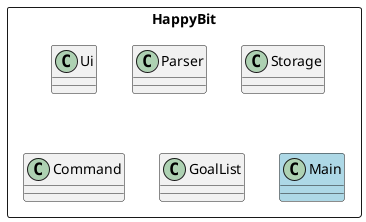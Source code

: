 @startuml
'https://plantuml.com/class-diagram

Package "HappyBit"<<Rectangle>>{
    Class Ui
    Class Parser
    Class Storage
    Class Command
    Class GoalList
    Class Main #lightblue
}



@enduml